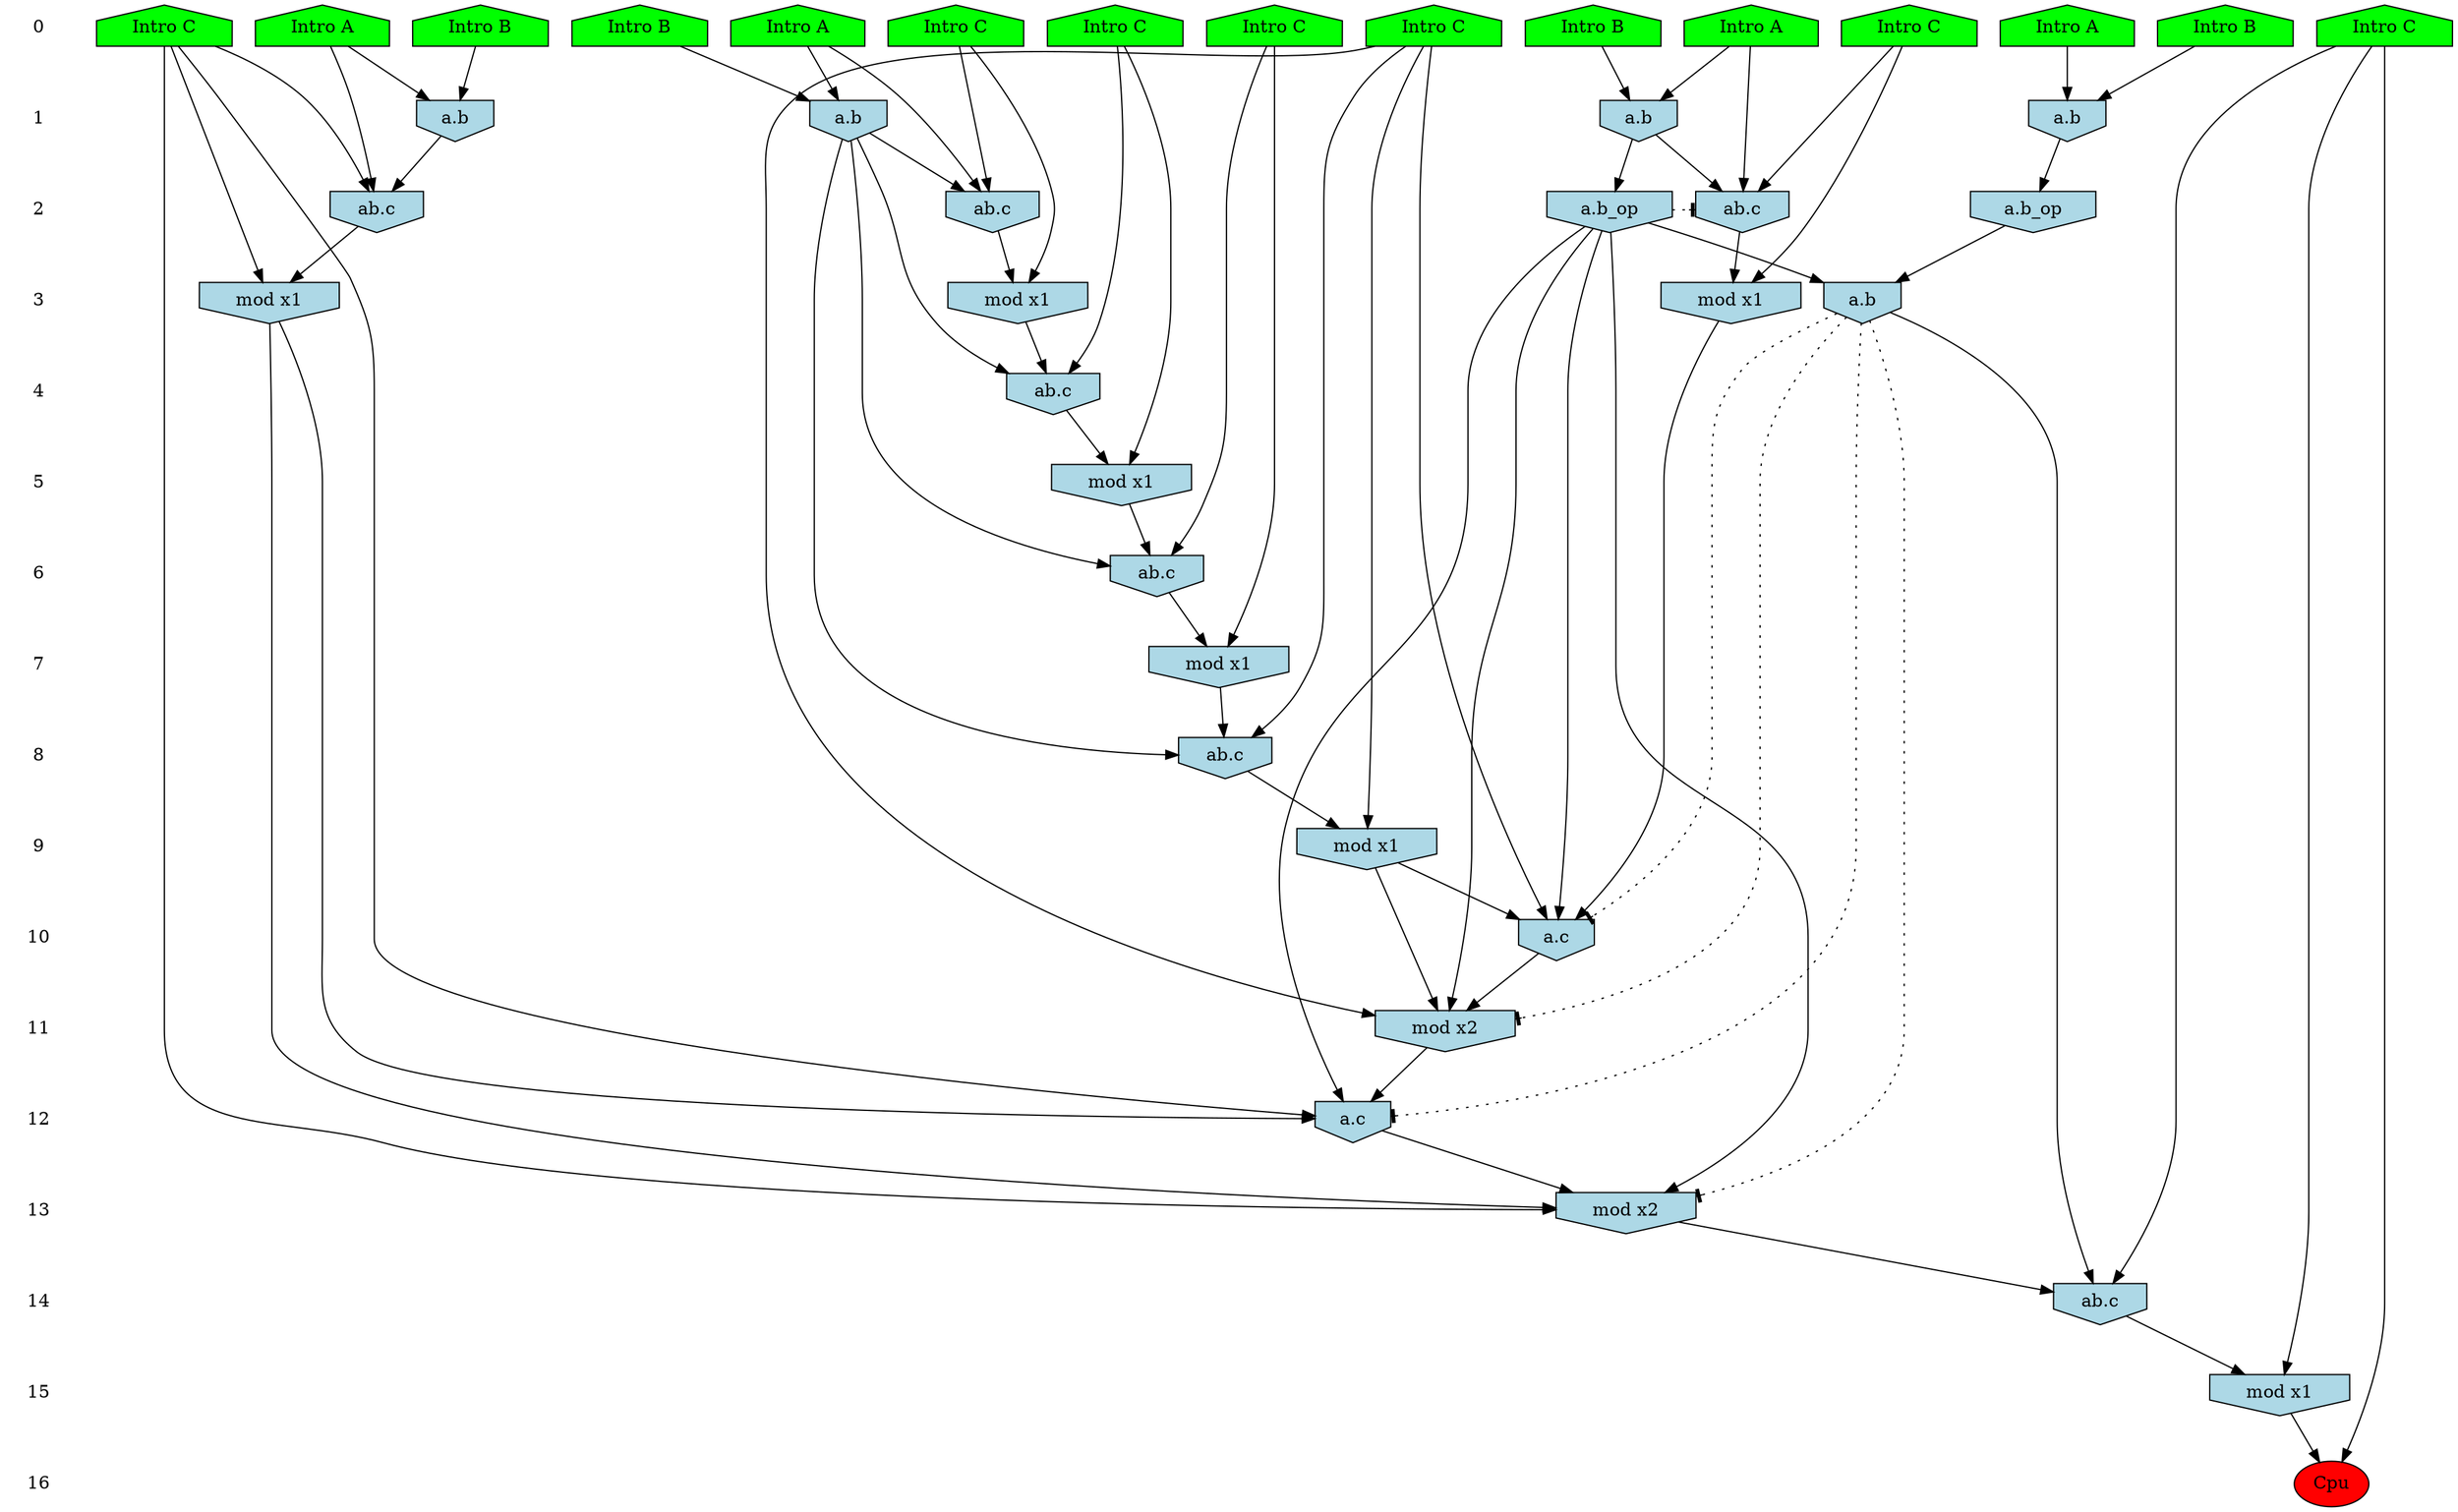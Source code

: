 /* Compression of 1 causal flows obtained in average at 1.115152E+01 t.u */
/* Compressed causal flows were: [1561] */
digraph G{
 ranksep=.5 ; 
{ rank = same ; "0" [shape=plaintext] ; node_1 [label ="Intro B", shape=house, style=filled, fillcolor=green] ;
node_2 [label ="Intro B", shape=house, style=filled, fillcolor=green] ;
node_3 [label ="Intro A", shape=house, style=filled, fillcolor=green] ;
node_4 [label ="Intro A", shape=house, style=filled, fillcolor=green] ;
node_5 [label ="Intro B", shape=house, style=filled, fillcolor=green] ;
node_6 [label ="Intro A", shape=house, style=filled, fillcolor=green] ;
node_7 [label ="Intro B", shape=house, style=filled, fillcolor=green] ;
node_8 [label ="Intro A", shape=house, style=filled, fillcolor=green] ;
node_9 [label ="Intro C", shape=house, style=filled, fillcolor=green] ;
node_10 [label ="Intro C", shape=house, style=filled, fillcolor=green] ;
node_11 [label ="Intro C", shape=house, style=filled, fillcolor=green] ;
node_12 [label ="Intro C", shape=house, style=filled, fillcolor=green] ;
node_13 [label ="Intro C", shape=house, style=filled, fillcolor=green] ;
node_14 [label ="Intro C", shape=house, style=filled, fillcolor=green] ;
node_15 [label ="Intro C", shape=house, style=filled, fillcolor=green] ;
}
{ rank = same ; "1" [shape=plaintext] ; node_16 [label="a.b", shape=invhouse, style=filled, fillcolor = lightblue] ;
node_17 [label="a.b", shape=invhouse, style=filled, fillcolor = lightblue] ;
node_21 [label="a.b", shape=invhouse, style=filled, fillcolor = lightblue] ;
node_26 [label="a.b", shape=invhouse, style=filled, fillcolor = lightblue] ;
}
{ rank = same ; "2" [shape=plaintext] ; node_18 [label="ab.c", shape=invhouse, style=filled, fillcolor = lightblue] ;
node_22 [label="ab.c", shape=invhouse, style=filled, fillcolor = lightblue] ;
node_24 [label="ab.c", shape=invhouse, style=filled, fillcolor = lightblue] ;
node_25 [label="a.b_op", shape=invhouse, style=filled, fillcolor = lightblue] ;
node_30 [label="a.b_op", shape=invhouse, style=filled, fillcolor = lightblue] ;
}
{ rank = same ; "3" [shape=plaintext] ; node_19 [label="mod x1", shape=invhouse, style=filled, fillcolor = lightblue] ;
node_23 [label="mod x1", shape=invhouse, style=filled, fillcolor = lightblue] ;
node_27 [label="mod x1", shape=invhouse, style=filled, fillcolor = lightblue] ;
node_38 [label="a.b", shape=invhouse, style=filled, fillcolor = lightblue] ;
}
{ rank = same ; "4" [shape=plaintext] ; node_20 [label="ab.c", shape=invhouse, style=filled, fillcolor = lightblue] ;
}
{ rank = same ; "5" [shape=plaintext] ; node_28 [label="mod x1", shape=invhouse, style=filled, fillcolor = lightblue] ;
}
{ rank = same ; "6" [shape=plaintext] ; node_29 [label="ab.c", shape=invhouse, style=filled, fillcolor = lightblue] ;
}
{ rank = same ; "7" [shape=plaintext] ; node_31 [label="mod x1", shape=invhouse, style=filled, fillcolor = lightblue] ;
}
{ rank = same ; "8" [shape=plaintext] ; node_32 [label="ab.c", shape=invhouse, style=filled, fillcolor = lightblue] ;
}
{ rank = same ; "9" [shape=plaintext] ; node_33 [label="mod x1", shape=invhouse, style=filled, fillcolor = lightblue] ;
}
{ rank = same ; "10" [shape=plaintext] ; node_34 [label="a.c", shape=invhouse, style=filled, fillcolor = lightblue] ;
}
{ rank = same ; "11" [shape=plaintext] ; node_35 [label="mod x2", shape=invhouse, style=filled, fillcolor = lightblue] ;
}
{ rank = same ; "12" [shape=plaintext] ; node_36 [label="a.c", shape=invhouse, style=filled, fillcolor = lightblue] ;
}
{ rank = same ; "13" [shape=plaintext] ; node_37 [label="mod x2", shape=invhouse, style=filled, fillcolor = lightblue] ;
}
{ rank = same ; "14" [shape=plaintext] ; node_39 [label="ab.c", shape=invhouse, style=filled, fillcolor = lightblue] ;
}
{ rank = same ; "15" [shape=plaintext] ; node_40 [label="mod x1", shape=invhouse, style=filled, fillcolor = lightblue] ;
}
{ rank = same ; "16" [shape=plaintext] ; node_41 [label ="Cpu", style=filled, fillcolor=red] ;
}
"0" -> "1" [style="invis"]; 
"1" -> "2" [style="invis"]; 
"2" -> "3" [style="invis"]; 
"3" -> "4" [style="invis"]; 
"4" -> "5" [style="invis"]; 
"5" -> "6" [style="invis"]; 
"6" -> "7" [style="invis"]; 
"7" -> "8" [style="invis"]; 
"8" -> "9" [style="invis"]; 
"9" -> "10" [style="invis"]; 
"10" -> "11" [style="invis"]; 
"11" -> "12" [style="invis"]; 
"12" -> "13" [style="invis"]; 
"13" -> "14" [style="invis"]; 
"14" -> "15" [style="invis"]; 
"15" -> "16" [style="invis"]; 
node_2 -> node_16
node_6 -> node_16
node_3 -> node_17
node_5 -> node_17
node_3 -> node_18
node_11 -> node_18
node_17 -> node_18
node_11 -> node_19
node_18 -> node_19
node_15 -> node_20
node_17 -> node_20
node_19 -> node_20
node_7 -> node_21
node_8 -> node_21
node_8 -> node_22
node_9 -> node_22
node_21 -> node_22
node_9 -> node_23
node_22 -> node_23
node_6 -> node_24
node_10 -> node_24
node_16 -> node_24
node_16 -> node_25
node_1 -> node_26
node_4 -> node_26
node_10 -> node_27
node_24 -> node_27
node_15 -> node_28
node_20 -> node_28
node_13 -> node_29
node_17 -> node_29
node_28 -> node_29
node_26 -> node_30
node_13 -> node_31
node_29 -> node_31
node_14 -> node_32
node_17 -> node_32
node_31 -> node_32
node_14 -> node_33
node_32 -> node_33
node_14 -> node_34
node_25 -> node_34
node_27 -> node_34
node_33 -> node_34
node_14 -> node_35
node_25 -> node_35
node_33 -> node_35
node_34 -> node_35
node_9 -> node_36
node_23 -> node_36
node_25 -> node_36
node_35 -> node_36
node_9 -> node_37
node_23 -> node_37
node_25 -> node_37
node_36 -> node_37
node_25 -> node_38
node_30 -> node_38
node_12 -> node_39
node_37 -> node_39
node_38 -> node_39
node_12 -> node_40
node_39 -> node_40
node_12 -> node_41
node_40 -> node_41
node_25 -> node_24 [style=dotted, arrowhead = tee] 
node_38 -> node_37 [style=dotted, arrowhead = tee] 
node_38 -> node_36 [style=dotted, arrowhead = tee] 
node_38 -> node_35 [style=dotted, arrowhead = tee] 
node_38 -> node_34 [style=dotted, arrowhead = tee] 
}
/*
 Dot generation time: 0.000174
*/